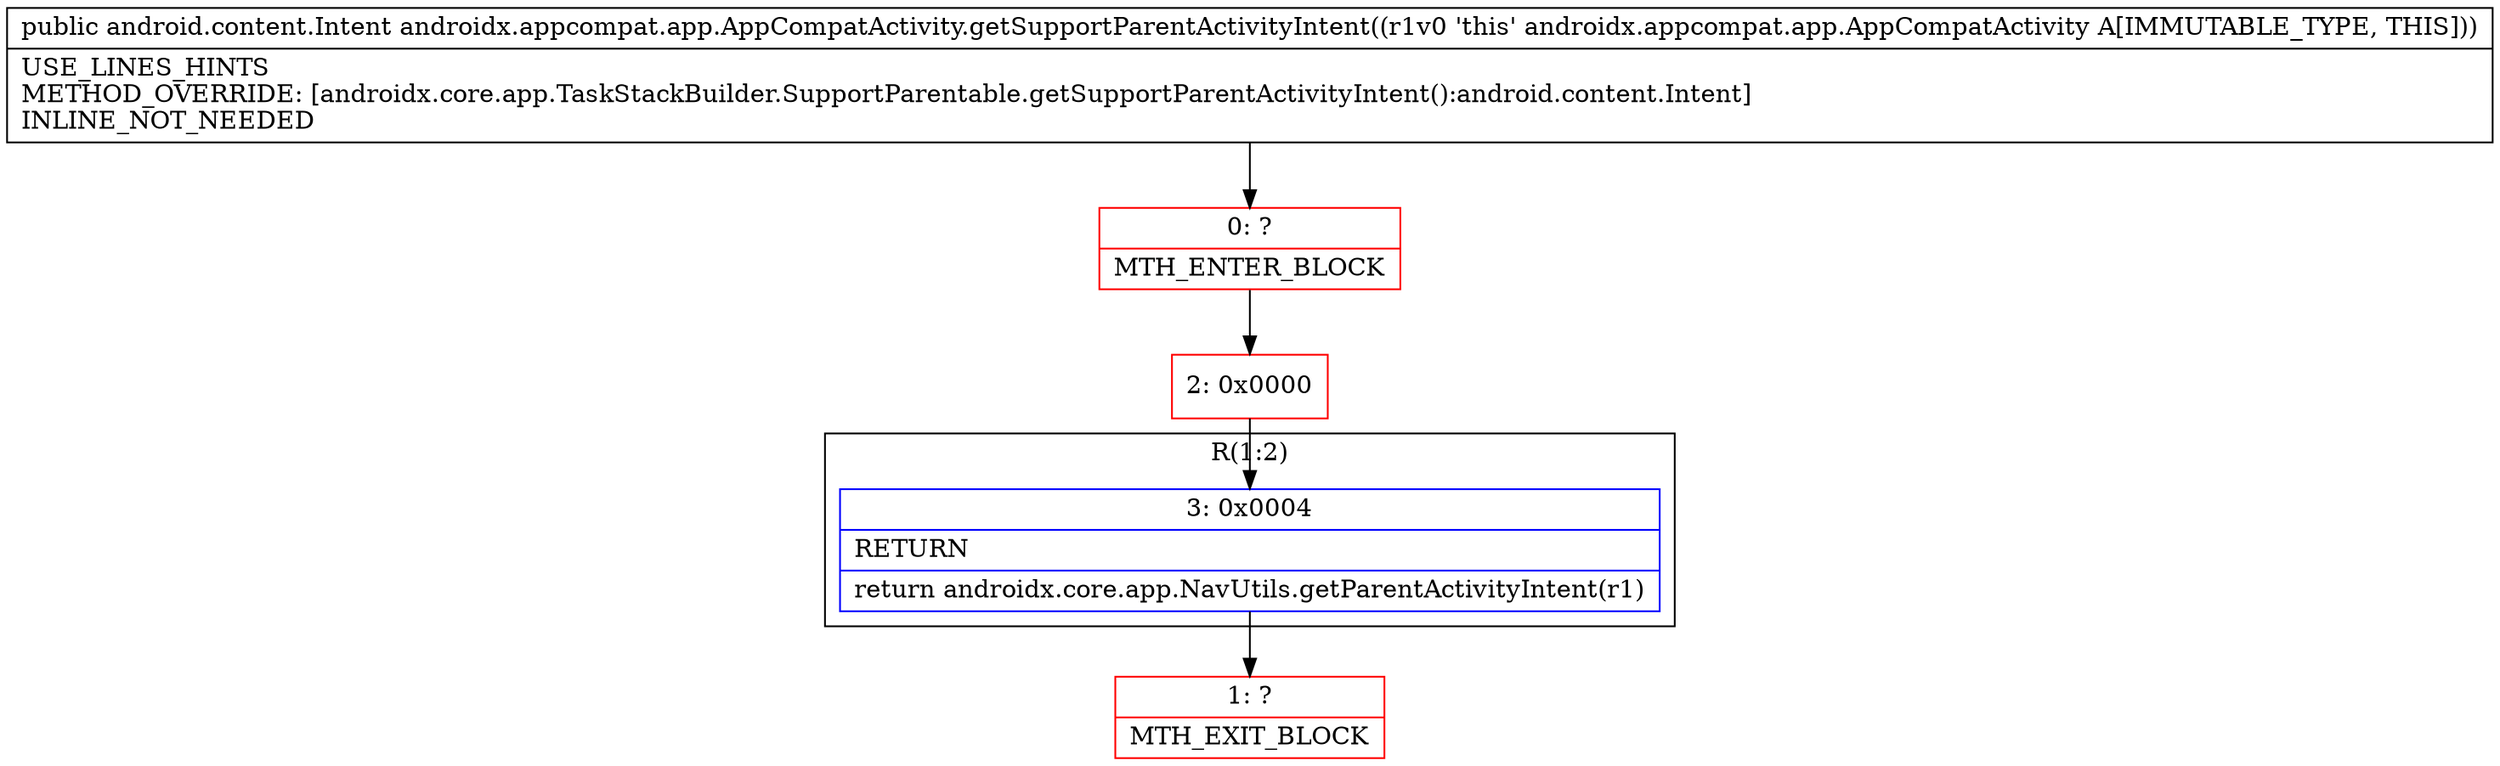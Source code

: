 digraph "CFG forandroidx.appcompat.app.AppCompatActivity.getSupportParentActivityIntent()Landroid\/content\/Intent;" {
subgraph cluster_Region_1555410981 {
label = "R(1:2)";
node [shape=record,color=blue];
Node_3 [shape=record,label="{3\:\ 0x0004|RETURN\l|return androidx.core.app.NavUtils.getParentActivityIntent(r1)\l}"];
}
Node_0 [shape=record,color=red,label="{0\:\ ?|MTH_ENTER_BLOCK\l}"];
Node_2 [shape=record,color=red,label="{2\:\ 0x0000}"];
Node_1 [shape=record,color=red,label="{1\:\ ?|MTH_EXIT_BLOCK\l}"];
MethodNode[shape=record,label="{public android.content.Intent androidx.appcompat.app.AppCompatActivity.getSupportParentActivityIntent((r1v0 'this' androidx.appcompat.app.AppCompatActivity A[IMMUTABLE_TYPE, THIS]))  | USE_LINES_HINTS\lMETHOD_OVERRIDE: [androidx.core.app.TaskStackBuilder.SupportParentable.getSupportParentActivityIntent():android.content.Intent]\lINLINE_NOT_NEEDED\l}"];
MethodNode -> Node_0;Node_3 -> Node_1;
Node_0 -> Node_2;
Node_2 -> Node_3;
}

